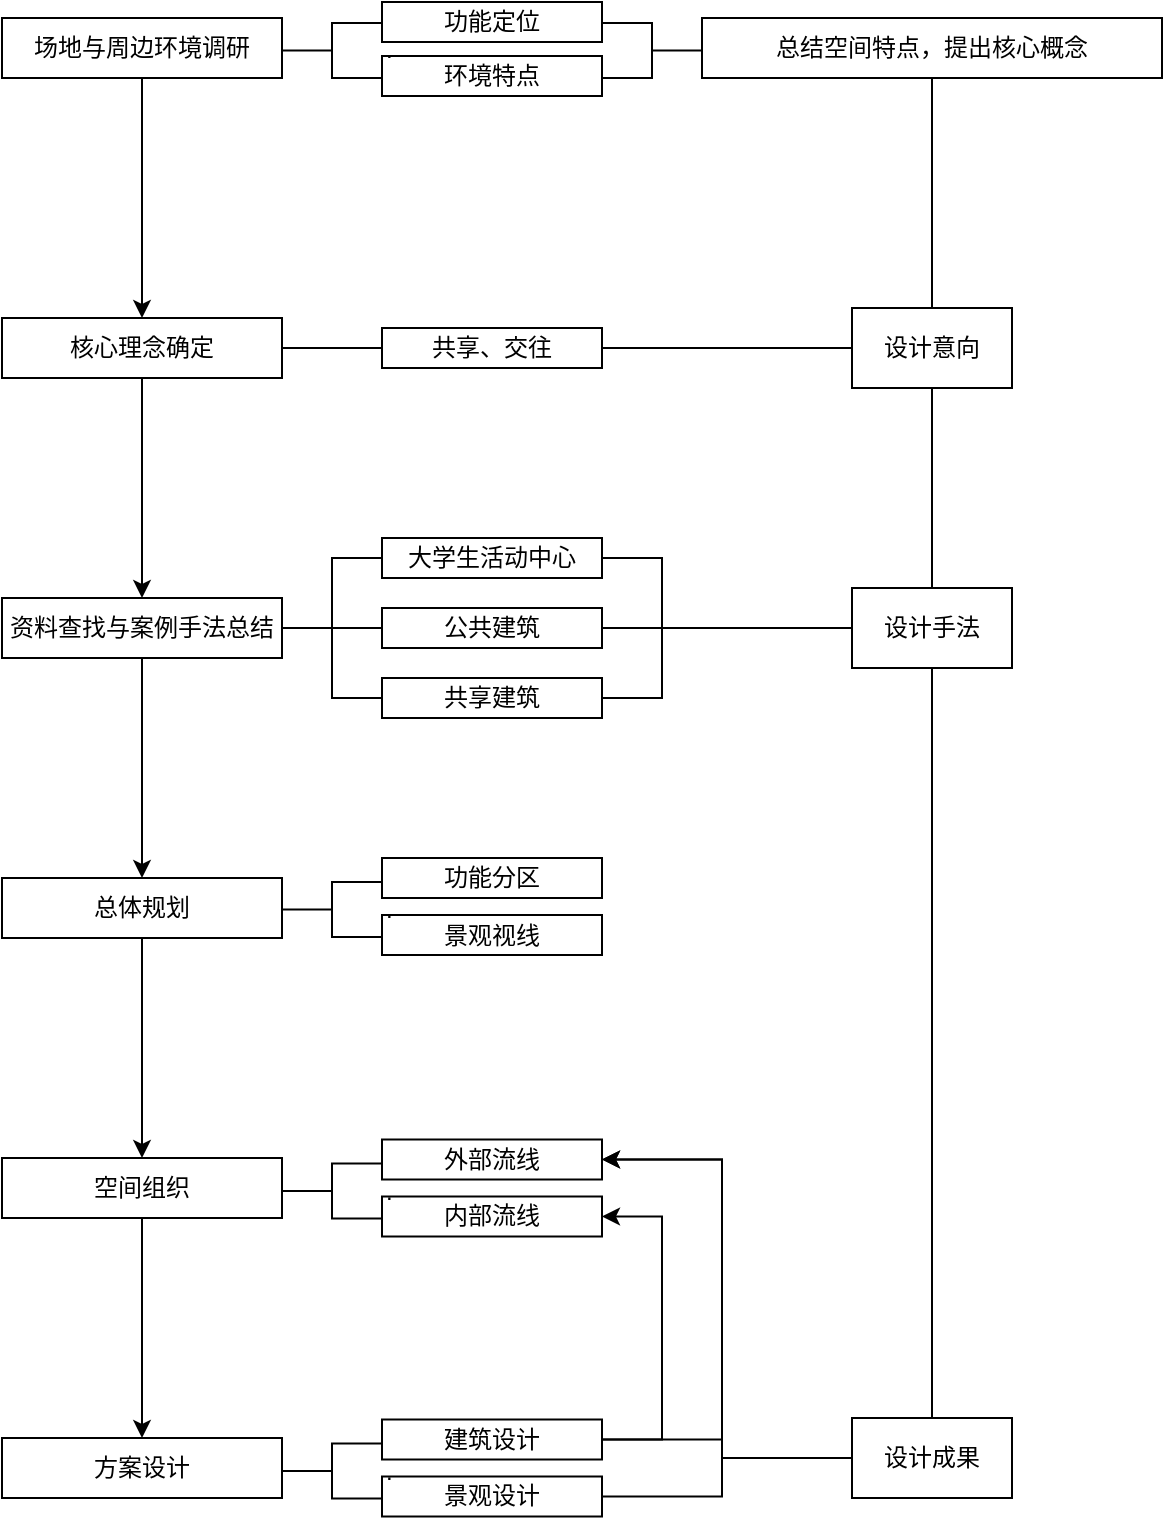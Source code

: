 <mxfile version="14.6.11" type="github">
  <diagram id="RXhZVC6NCx-t4AXNdHlj" name="Page-1">
    <mxGraphModel dx="1727" dy="839" grid="1" gridSize="10" guides="1" tooltips="1" connect="1" arrows="1" fold="1" page="1" pageScale="1" pageWidth="827" pageHeight="1169" math="0" shadow="0">
      <root>
        <mxCell id="0" />
        <mxCell id="1" parent="0" />
        <mxCell id="OF30o3t_w9H05FNnD6Ef-8" style="edgeStyle=orthogonalEdgeStyle;rounded=0;orthogonalLoop=1;jettySize=auto;html=1;entryX=0.5;entryY=0;entryDx=0;entryDy=0;" edge="1" parent="1" source="OF30o3t_w9H05FNnD6Ef-1" target="OF30o3t_w9H05FNnD6Ef-9">
          <mxGeometry relative="1" as="geometry">
            <mxPoint x="230" y="250" as="targetPoint" />
          </mxGeometry>
        </mxCell>
        <mxCell id="OF30o3t_w9H05FNnD6Ef-1" value="场地与周边环境调研" style="rounded=0;whiteSpace=wrap;html=1;fillColor=none;" vertex="1" parent="1">
          <mxGeometry x="170" y="100" width="140" height="30" as="geometry" />
        </mxCell>
        <mxCell id="OF30o3t_w9H05FNnD6Ef-6" value="" style="strokeWidth=1;html=1;shape=mxgraph.flowchart.annotation_2;align=left;labelPosition=right;pointerEvents=1;rotation=-180;" vertex="1" parent="1">
          <mxGeometry x="470" y="102.5" width="50" height="27.5" as="geometry" />
        </mxCell>
        <mxCell id="OF30o3t_w9H05FNnD6Ef-90" style="edgeStyle=orthogonalEdgeStyle;rounded=0;orthogonalLoop=1;jettySize=auto;html=1;entryX=0.5;entryY=0;entryDx=0;entryDy=0;endArrow=none;endFill=0;" edge="1" parent="1" source="OF30o3t_w9H05FNnD6Ef-7" target="OF30o3t_w9H05FNnD6Ef-13">
          <mxGeometry relative="1" as="geometry" />
        </mxCell>
        <mxCell id="OF30o3t_w9H05FNnD6Ef-7" value="总结空间特点，提出核心概念" style="whiteSpace=wrap;html=1;rounded=0;strokeColor=#000000;fillColor=none;" vertex="1" parent="1">
          <mxGeometry x="520" y="100" width="230" height="30" as="geometry" />
        </mxCell>
        <mxCell id="OF30o3t_w9H05FNnD6Ef-14" style="edgeStyle=orthogonalEdgeStyle;rounded=0;orthogonalLoop=1;jettySize=auto;html=1;entryX=0.5;entryY=0;entryDx=0;entryDy=0;" edge="1" parent="1" source="OF30o3t_w9H05FNnD6Ef-9" target="OF30o3t_w9H05FNnD6Ef-15">
          <mxGeometry relative="1" as="geometry">
            <mxPoint x="230" y="390" as="targetPoint" />
          </mxGeometry>
        </mxCell>
        <mxCell id="OF30o3t_w9H05FNnD6Ef-107" style="edgeStyle=orthogonalEdgeStyle;rounded=0;orthogonalLoop=1;jettySize=auto;html=1;entryX=0;entryY=0.5;entryDx=0;entryDy=0;endArrow=none;endFill=0;" edge="1" parent="1" source="OF30o3t_w9H05FNnD6Ef-9" target="OF30o3t_w9H05FNnD6Ef-11">
          <mxGeometry relative="1" as="geometry" />
        </mxCell>
        <mxCell id="OF30o3t_w9H05FNnD6Ef-9" value="核心理念确定" style="rounded=0;whiteSpace=wrap;html=1;fillColor=none;" vertex="1" parent="1">
          <mxGeometry x="170" y="250" width="140" height="30" as="geometry" />
        </mxCell>
        <mxCell id="OF30o3t_w9H05FNnD6Ef-108" style="edgeStyle=orthogonalEdgeStyle;rounded=0;orthogonalLoop=1;jettySize=auto;html=1;entryX=0;entryY=0.5;entryDx=0;entryDy=0;endArrow=none;endFill=0;" edge="1" parent="1" source="OF30o3t_w9H05FNnD6Ef-11" target="OF30o3t_w9H05FNnD6Ef-13">
          <mxGeometry relative="1" as="geometry" />
        </mxCell>
        <mxCell id="OF30o3t_w9H05FNnD6Ef-11" value="共享、交往" style="rounded=0;whiteSpace=wrap;html=1;fillColor=none;" vertex="1" parent="1">
          <mxGeometry x="360" y="255" width="110" height="20" as="geometry" />
        </mxCell>
        <mxCell id="OF30o3t_w9H05FNnD6Ef-91" style="edgeStyle=orthogonalEdgeStyle;rounded=0;orthogonalLoop=1;jettySize=auto;html=1;entryX=0.5;entryY=0;entryDx=0;entryDy=0;endArrow=none;endFill=0;" edge="1" parent="1" source="OF30o3t_w9H05FNnD6Ef-13" target="OF30o3t_w9H05FNnD6Ef-54">
          <mxGeometry relative="1" as="geometry" />
        </mxCell>
        <mxCell id="OF30o3t_w9H05FNnD6Ef-13" value="设计意向" style="whiteSpace=wrap;html=1;rounded=0;strokeColor=#000000;fillColor=none;" vertex="1" parent="1">
          <mxGeometry x="595" y="245" width="80" height="40" as="geometry" />
        </mxCell>
        <mxCell id="OF30o3t_w9H05FNnD6Ef-61" style="edgeStyle=orthogonalEdgeStyle;rounded=0;orthogonalLoop=1;jettySize=auto;html=1;entryX=0.5;entryY=0;entryDx=0;entryDy=0;endArrow=classic;endFill=1;" edge="1" parent="1" source="OF30o3t_w9H05FNnD6Ef-15" target="OF30o3t_w9H05FNnD6Ef-60">
          <mxGeometry relative="1" as="geometry" />
        </mxCell>
        <mxCell id="OF30o3t_w9H05FNnD6Ef-109" style="edgeStyle=orthogonalEdgeStyle;rounded=0;orthogonalLoop=1;jettySize=auto;html=1;exitX=1;exitY=0.5;exitDx=0;exitDy=0;entryX=0;entryY=0.5;entryDx=0;entryDy=0;endArrow=none;endFill=0;" edge="1" parent="1" source="OF30o3t_w9H05FNnD6Ef-15" target="OF30o3t_w9H05FNnD6Ef-103">
          <mxGeometry relative="1" as="geometry" />
        </mxCell>
        <mxCell id="OF30o3t_w9H05FNnD6Ef-110" style="edgeStyle=orthogonalEdgeStyle;rounded=0;orthogonalLoop=1;jettySize=auto;html=1;entryX=0;entryY=0.5;entryDx=0;entryDy=0;endArrow=none;endFill=0;" edge="1" parent="1" source="OF30o3t_w9H05FNnD6Ef-15" target="OF30o3t_w9H05FNnD6Ef-53">
          <mxGeometry relative="1" as="geometry" />
        </mxCell>
        <mxCell id="OF30o3t_w9H05FNnD6Ef-111" style="edgeStyle=orthogonalEdgeStyle;rounded=0;orthogonalLoop=1;jettySize=auto;html=1;exitX=1;exitY=0.5;exitDx=0;exitDy=0;entryX=0;entryY=0.5;entryDx=0;entryDy=0;endArrow=none;endFill=0;" edge="1" parent="1" source="OF30o3t_w9H05FNnD6Ef-15" target="OF30o3t_w9H05FNnD6Ef-52">
          <mxGeometry relative="1" as="geometry" />
        </mxCell>
        <mxCell id="OF30o3t_w9H05FNnD6Ef-15" value="资料查找与案例手法总结" style="rounded=0;whiteSpace=wrap;html=1;fillColor=none;" vertex="1" parent="1">
          <mxGeometry x="170" y="390" width="140" height="30" as="geometry" />
        </mxCell>
        <mxCell id="OF30o3t_w9H05FNnD6Ef-2" value="." style="strokeWidth=1;html=1;shape=mxgraph.flowchart.annotation_2;align=left;labelPosition=right;pointerEvents=1;fillColor=none;" vertex="1" parent="1">
          <mxGeometry x="310" y="102.5" width="50" height="27.5" as="geometry" />
        </mxCell>
        <mxCell id="OF30o3t_w9H05FNnD6Ef-113" style="edgeStyle=orthogonalEdgeStyle;rounded=0;orthogonalLoop=1;jettySize=auto;html=1;endArrow=none;endFill=0;entryX=0;entryY=0.5;entryDx=0;entryDy=0;" edge="1" parent="1" source="OF30o3t_w9H05FNnD6Ef-52" target="OF30o3t_w9H05FNnD6Ef-54">
          <mxGeometry relative="1" as="geometry">
            <mxPoint x="520" y="405" as="targetPoint" />
          </mxGeometry>
        </mxCell>
        <mxCell id="OF30o3t_w9H05FNnD6Ef-52" value="公共建筑" style="rounded=0;whiteSpace=wrap;html=1;shadow=0;sketch=0;strokeColor=#000000;strokeWidth=1;fillColor=none;" vertex="1" parent="1">
          <mxGeometry x="360" y="395" width="110" height="20" as="geometry" />
        </mxCell>
        <mxCell id="OF30o3t_w9H05FNnD6Ef-114" style="edgeStyle=orthogonalEdgeStyle;rounded=0;orthogonalLoop=1;jettySize=auto;html=1;endArrow=none;endFill=0;entryX=0;entryY=0.5;entryDx=0;entryDy=0;" edge="1" parent="1" source="OF30o3t_w9H05FNnD6Ef-53" target="OF30o3t_w9H05FNnD6Ef-54">
          <mxGeometry relative="1" as="geometry">
            <mxPoint x="520" y="410" as="targetPoint" />
            <Array as="points">
              <mxPoint x="500" y="440" />
              <mxPoint x="500" y="405" />
            </Array>
          </mxGeometry>
        </mxCell>
        <mxCell id="OF30o3t_w9H05FNnD6Ef-53" value="共享建筑" style="rounded=0;whiteSpace=wrap;html=1;shadow=0;sketch=0;strokeColor=#000000;strokeWidth=1;fillColor=none;" vertex="1" parent="1">
          <mxGeometry x="360" y="430" width="110" height="20" as="geometry" />
        </mxCell>
        <mxCell id="OF30o3t_w9H05FNnD6Ef-92" style="edgeStyle=orthogonalEdgeStyle;rounded=0;orthogonalLoop=1;jettySize=auto;html=1;entryX=0.5;entryY=0;entryDx=0;entryDy=0;endArrow=none;endFill=0;" edge="1" parent="1" source="OF30o3t_w9H05FNnD6Ef-54" target="OF30o3t_w9H05FNnD6Ef-89">
          <mxGeometry relative="1" as="geometry" />
        </mxCell>
        <mxCell id="OF30o3t_w9H05FNnD6Ef-54" value="设计手法" style="rounded=0;whiteSpace=wrap;html=1;shadow=0;sketch=0;strokeColor=#000000;strokeWidth=1;fillColor=none;" vertex="1" parent="1">
          <mxGeometry x="595" y="385" width="80" height="40" as="geometry" />
        </mxCell>
        <mxCell id="OF30o3t_w9H05FNnD6Ef-73" style="edgeStyle=orthogonalEdgeStyle;rounded=0;orthogonalLoop=1;jettySize=auto;html=1;entryX=0.5;entryY=0;entryDx=0;entryDy=0;endArrow=classic;endFill=1;" edge="1" parent="1" source="OF30o3t_w9H05FNnD6Ef-60" target="OF30o3t_w9H05FNnD6Ef-71">
          <mxGeometry relative="1" as="geometry" />
        </mxCell>
        <mxCell id="OF30o3t_w9H05FNnD6Ef-60" value="总体规划" style="rounded=0;whiteSpace=wrap;html=1;shadow=0;sketch=0;strokeColor=#000000;strokeWidth=1;fillColor=none;" vertex="1" parent="1">
          <mxGeometry x="170" y="530" width="140" height="30" as="geometry" />
        </mxCell>
        <mxCell id="OF30o3t_w9H05FNnD6Ef-79" style="edgeStyle=orthogonalEdgeStyle;rounded=0;orthogonalLoop=1;jettySize=auto;html=1;entryX=0.5;entryY=0;entryDx=0;entryDy=0;endArrow=classic;endFill=1;" edge="1" parent="1" source="OF30o3t_w9H05FNnD6Ef-71" target="OF30o3t_w9H05FNnD6Ef-78">
          <mxGeometry relative="1" as="geometry" />
        </mxCell>
        <mxCell id="OF30o3t_w9H05FNnD6Ef-71" value="空间组织" style="rounded=0;whiteSpace=wrap;html=1;shadow=0;sketch=0;strokeColor=#000000;strokeWidth=1;fillColor=none;" vertex="1" parent="1">
          <mxGeometry x="170" y="670" width="140" height="30" as="geometry" />
        </mxCell>
        <mxCell id="OF30o3t_w9H05FNnD6Ef-78" value="方案设计" style="rounded=0;whiteSpace=wrap;html=1;shadow=0;sketch=0;strokeColor=#000000;strokeWidth=1;fillColor=none;" vertex="1" parent="1">
          <mxGeometry x="170" y="810" width="140" height="30" as="geometry" />
        </mxCell>
        <mxCell id="OF30o3t_w9H05FNnD6Ef-89" value="设计成果" style="rounded=0;whiteSpace=wrap;html=1;shadow=0;sketch=0;strokeColor=#000000;strokeWidth=1;fillColor=none;" vertex="1" parent="1">
          <mxGeometry x="595" y="800" width="80" height="40" as="geometry" />
        </mxCell>
        <mxCell id="OF30o3t_w9H05FNnD6Ef-112" style="edgeStyle=orthogonalEdgeStyle;rounded=0;orthogonalLoop=1;jettySize=auto;html=1;entryX=0;entryY=0.5;entryDx=0;entryDy=0;endArrow=none;endFill=0;" edge="1" parent="1" source="OF30o3t_w9H05FNnD6Ef-103" target="OF30o3t_w9H05FNnD6Ef-54">
          <mxGeometry relative="1" as="geometry">
            <Array as="points">
              <mxPoint x="500" y="370" />
              <mxPoint x="500" y="405" />
            </Array>
          </mxGeometry>
        </mxCell>
        <mxCell id="OF30o3t_w9H05FNnD6Ef-103" value="大学生活动中心" style="rounded=0;whiteSpace=wrap;html=1;shadow=0;sketch=0;strokeColor=#000000;strokeWidth=1;fillColor=none;" vertex="1" parent="1">
          <mxGeometry x="360" y="360" width="110" height="20" as="geometry" />
        </mxCell>
        <mxCell id="OF30o3t_w9H05FNnD6Ef-104" value="功能定位" style="rounded=0;whiteSpace=wrap;html=1;shadow=0;sketch=0;strokeColor=#000000;strokeWidth=1;fillColor=none;" vertex="1" parent="1">
          <mxGeometry x="360" y="92" width="110" height="20" as="geometry" />
        </mxCell>
        <mxCell id="OF30o3t_w9H05FNnD6Ef-105" value="环境特点" style="rounded=0;whiteSpace=wrap;html=1;shadow=0;sketch=0;strokeColor=#000000;strokeWidth=1;fillColor=none;" vertex="1" parent="1">
          <mxGeometry x="360" y="119" width="110" height="20" as="geometry" />
        </mxCell>
        <mxCell id="OF30o3t_w9H05FNnD6Ef-115" value="功能分区" style="rounded=0;whiteSpace=wrap;html=1;shadow=0;sketch=0;strokeColor=#000000;strokeWidth=1;fillColor=none;" vertex="1" parent="1">
          <mxGeometry x="360" y="520" width="110" height="20" as="geometry" />
        </mxCell>
        <mxCell id="OF30o3t_w9H05FNnD6Ef-116" value="景观视线" style="rounded=0;whiteSpace=wrap;html=1;shadow=0;sketch=0;strokeColor=#000000;strokeWidth=1;fillColor=none;" vertex="1" parent="1">
          <mxGeometry x="360" y="548.5" width="110" height="20" as="geometry" />
        </mxCell>
        <mxCell id="OF30o3t_w9H05FNnD6Ef-118" value="." style="strokeWidth=1;html=1;shape=mxgraph.flowchart.annotation_2;align=left;labelPosition=right;pointerEvents=1;fillColor=none;" vertex="1" parent="1">
          <mxGeometry x="310" y="532" width="50" height="27.5" as="geometry" />
        </mxCell>
        <mxCell id="OF30o3t_w9H05FNnD6Ef-122" value="外部流线" style="rounded=0;whiteSpace=wrap;html=1;shadow=0;sketch=0;strokeColor=#000000;strokeWidth=1;fillColor=none;" vertex="1" parent="1">
          <mxGeometry x="360" y="660.75" width="110" height="20" as="geometry" />
        </mxCell>
        <mxCell id="OF30o3t_w9H05FNnD6Ef-123" value="内部流线" style="rounded=0;whiteSpace=wrap;html=1;shadow=0;sketch=0;strokeColor=#000000;strokeWidth=1;fillColor=none;" vertex="1" parent="1">
          <mxGeometry x="360" y="689.25" width="110" height="20" as="geometry" />
        </mxCell>
        <mxCell id="OF30o3t_w9H05FNnD6Ef-124" value="." style="strokeWidth=1;html=1;shape=mxgraph.flowchart.annotation_2;align=left;labelPosition=right;pointerEvents=1;fillColor=none;" vertex="1" parent="1">
          <mxGeometry x="310" y="672.75" width="50" height="27.5" as="geometry" />
        </mxCell>
        <mxCell id="OF30o3t_w9H05FNnD6Ef-131" style="edgeStyle=orthogonalEdgeStyle;rounded=0;orthogonalLoop=1;jettySize=auto;html=1;entryX=1;entryY=0.5;entryDx=0;entryDy=0;endArrow=classic;endFill=1;" edge="1" parent="1" source="OF30o3t_w9H05FNnD6Ef-126" target="OF30o3t_w9H05FNnD6Ef-122">
          <mxGeometry relative="1" as="geometry">
            <Array as="points">
              <mxPoint x="530" y="811" />
              <mxPoint x="530" y="671" />
            </Array>
          </mxGeometry>
        </mxCell>
        <mxCell id="OF30o3t_w9H05FNnD6Ef-132" style="edgeStyle=orthogonalEdgeStyle;rounded=0;orthogonalLoop=1;jettySize=auto;html=1;entryX=1;entryY=0.5;entryDx=0;entryDy=0;endArrow=classic;endFill=1;" edge="1" parent="1" source="OF30o3t_w9H05FNnD6Ef-126" target="OF30o3t_w9H05FNnD6Ef-123">
          <mxGeometry relative="1" as="geometry">
            <Array as="points">
              <mxPoint x="500" y="811" />
              <mxPoint x="500" y="699" />
            </Array>
          </mxGeometry>
        </mxCell>
        <mxCell id="OF30o3t_w9H05FNnD6Ef-126" value="建筑设计" style="rounded=0;whiteSpace=wrap;html=1;shadow=0;sketch=0;strokeColor=#000000;strokeWidth=1;fillColor=none;" vertex="1" parent="1">
          <mxGeometry x="360" y="800.75" width="110" height="20" as="geometry" />
        </mxCell>
        <mxCell id="OF30o3t_w9H05FNnD6Ef-133" style="edgeStyle=orthogonalEdgeStyle;rounded=0;orthogonalLoop=1;jettySize=auto;html=1;entryX=1;entryY=0.5;entryDx=0;entryDy=0;endArrow=classic;endFill=1;" edge="1" parent="1" source="OF30o3t_w9H05FNnD6Ef-127" target="OF30o3t_w9H05FNnD6Ef-122">
          <mxGeometry relative="1" as="geometry">
            <Array as="points">
              <mxPoint x="530" y="839.25" />
              <mxPoint x="530" y="671" />
            </Array>
          </mxGeometry>
        </mxCell>
        <mxCell id="OF30o3t_w9H05FNnD6Ef-127" value="景观设计" style="rounded=0;whiteSpace=wrap;html=1;shadow=0;sketch=0;strokeColor=#000000;strokeWidth=1;fillColor=none;" vertex="1" parent="1">
          <mxGeometry x="360" y="829.25" width="110" height="20" as="geometry" />
        </mxCell>
        <mxCell id="OF30o3t_w9H05FNnD6Ef-128" value="." style="strokeWidth=1;html=1;shape=mxgraph.flowchart.annotation_2;align=left;labelPosition=right;pointerEvents=1;fillColor=none;" vertex="1" parent="1">
          <mxGeometry x="310" y="812.75" width="50" height="27.5" as="geometry" />
        </mxCell>
        <mxCell id="OF30o3t_w9H05FNnD6Ef-134" value="" style="endArrow=none;html=1;entryX=0;entryY=0.5;entryDx=0;entryDy=0;" edge="1" parent="1" target="OF30o3t_w9H05FNnD6Ef-89">
          <mxGeometry width="50" height="50" relative="1" as="geometry">
            <mxPoint x="530" y="820" as="sourcePoint" />
            <mxPoint x="575" y="825" as="targetPoint" />
          </mxGeometry>
        </mxCell>
      </root>
    </mxGraphModel>
  </diagram>
</mxfile>
